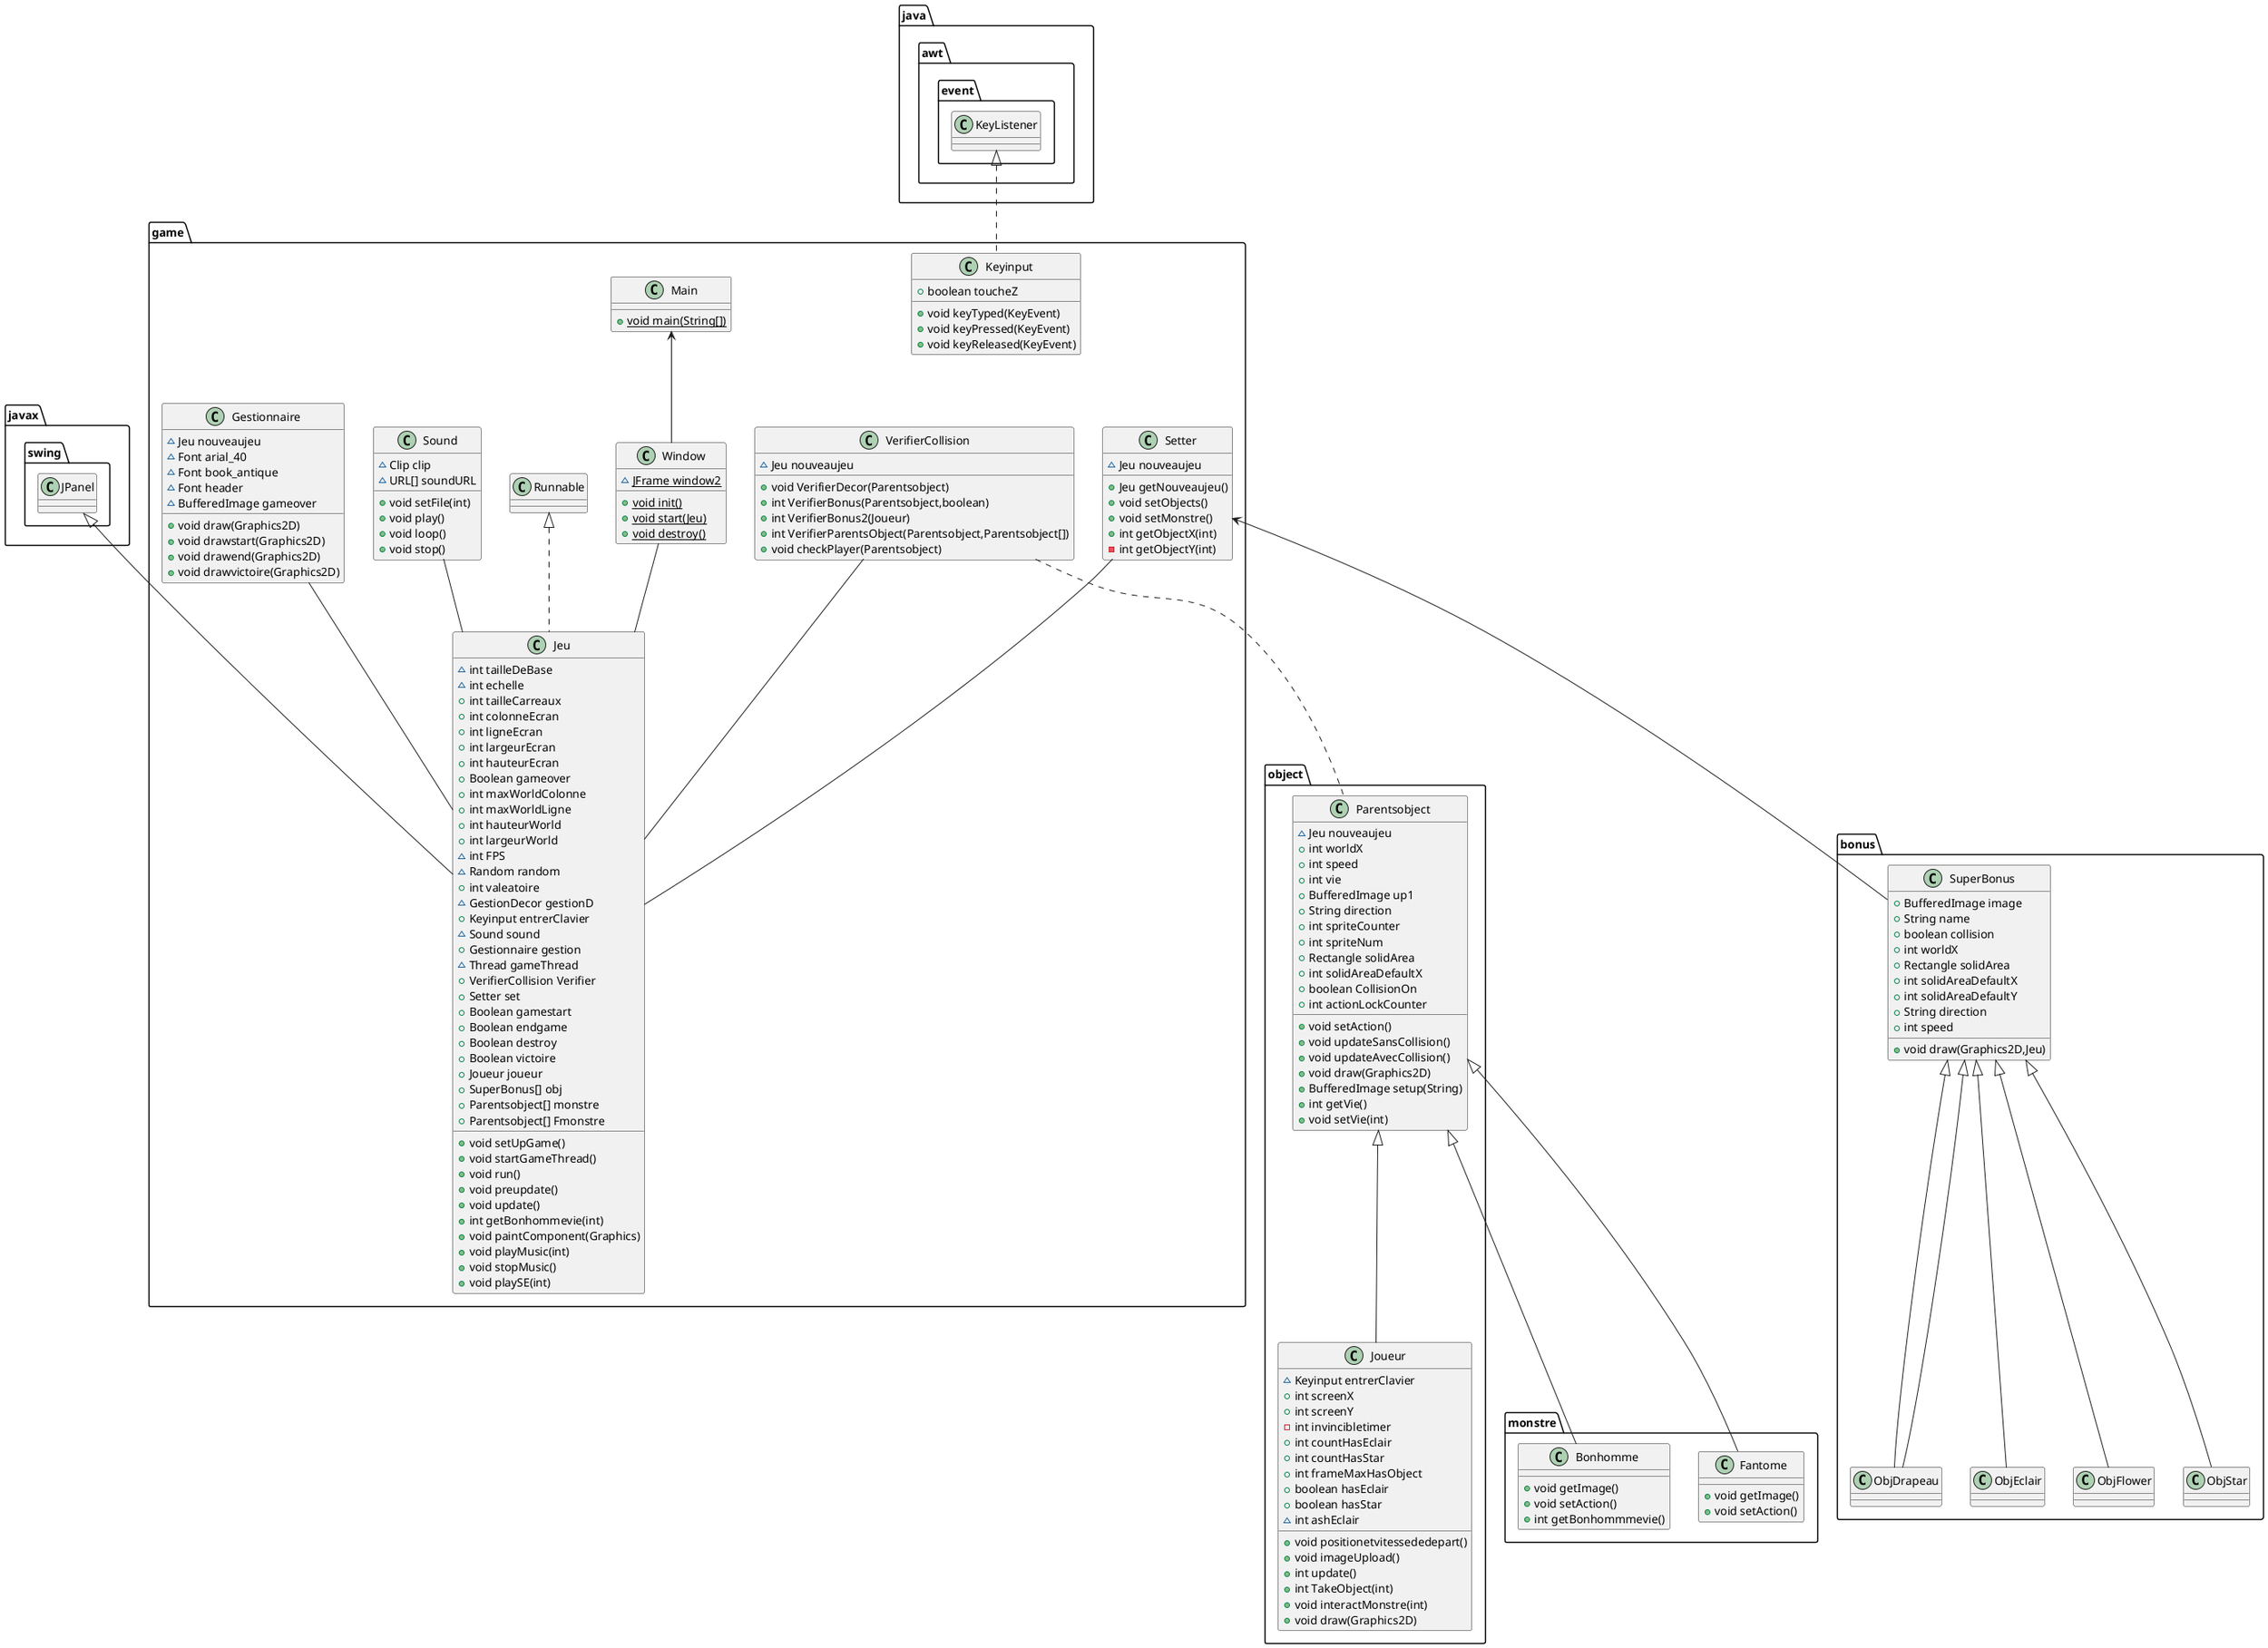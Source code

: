 @startuml
class object.Joueur {
~ Keyinput entrerClavier
+ int screenX
+ int screenY
- int invincibletimer
+ int countHasEclair
+ int countHasStar
+ int frameMaxHasObject
+ boolean hasEclair
+ boolean hasStar
~ int ashEclair
+ void positionetvitessededepart()
+ void imageUpload()
+ int update()
+ int TakeObject(int)
+ void interactMonstre(int)
+ void draw(Graphics2D)
}

class game.Jeu {
~ int tailleDeBase
~ int echelle
+ int tailleCarreaux
+ int colonneEcran
+ int ligneEcran
+ int largeurEcran
+ int hauteurEcran
+ Boolean gameover
+ int maxWorldColonne
+ int maxWorldLigne
+ int hauteurWorld
+ int largeurWorld
~ int FPS
~ Random random
+ int valeatoire
~ GestionDecor gestionD
+ Keyinput entrerClavier
~ Sound sound
+ Gestionnaire gestion
~ Thread gameThread
+ VerifierCollision Verifier
+ Setter set
+ Boolean gamestart
+ Boolean endgame
+ Boolean destroy
+ Boolean victoire
+ Joueur joueur
+ SuperBonus[] obj
+ Parentsobject[] monstre
+ Parentsobject[] Fmonstre
+ void setUpGame()
+ void startGameThread()
+ void run()
+ void preupdate()
+ void update()
+ int getBonhommevie(int)
+ void paintComponent(Graphics)
+ void playMusic(int)
+ void stopMusic()
+ void playSE(int)
}
class bonus.SuperBonus {
+ BufferedImage image
+ String name
+ boolean collision
+ int worldX
+ Rectangle solidArea
+ int solidAreaDefaultX
+ int solidAreaDefaultY
+ String direction
+ int speed
+ void draw(Graphics2D,Jeu)
}

class game.Keyinput {
+ boolean toucheZ
+ void keyTyped(KeyEvent)
+ void keyPressed(KeyEvent)
+ void keyReleased(KeyEvent)
}
class game.VerifierCollision {
~ Jeu nouveaujeu
+ void VerifierDecor(Parentsobject)
+ int VerifierBonus(Parentsobject,boolean)
+ int VerifierBonus2(Joueur)
+ int VerifierParentsObject(Parentsobject,Parentsobject[])
+ void checkPlayer(Parentsobject)
}
class monstre.Fantome {
+ void getImage()
+ void setAction()
}

class bonus.ObjFlower {
}
class bonus.ObjStar {
}
class game.Sound {
~ Clip clip
~ URL[] soundURL
+ void setFile(int)
+ void play()
+ void loop()
+ void stop()
}
class object.Parentsobject {
~ Jeu nouveaujeu
+ int worldX
+ int speed
+ int vie
+ BufferedImage up1
+ String direction
+ int spriteCounter
+ int spriteNum
+ Rectangle solidArea
+ int solidAreaDefaultX
+ boolean CollisionOn
+ int actionLockCounter
+ void setAction()
+ void updateSansCollision()
+ void updateAvecCollision()
+ void draw(Graphics2D)
+ BufferedImage setup(String)
+ int getVie()
+ void setVie(int)
}
class game.Gestionnaire {
~ Jeu nouveaujeu
~ Font arial_40
~ Font book_antique
~ Font header
~ BufferedImage gameover
+ void draw(Graphics2D)
+ void drawstart(Graphics2D)
+ void drawend(Graphics2D)
+ void drawvictoire(Graphics2D)
}
class bonus.ObjDrapeau {
}
class game.Main {
+ {static} void main(String[])
}
class bonus.ObjEclair {
}
class game.Window {
~ {static} JFrame window2
+ {static} void init()
+ {static} void start(Jeu)
+ {static} void destroy()
}
class monstre.Bonhomme {
+ void getImage()
+ void setAction()
+ int getBonhommmevie()
}
class bonus.ObjDrapeau {
}

class game.Setter {
~ Jeu nouveaujeu
+ Jeu getNouveaujeu()
+ void setObjects()
+ void setMonstre()
+ int getObjectX(int)
- int getObjectY(int)
}


object.Parentsobject <|-- object.Joueur
game.Runnable <|.. game.Jeu
javax.swing.JPanel <|-- game.Jeu
java.awt.event.KeyListener <|.. game.Keyinput
object.Parentsobject <|-- monstre.Fantome
bonus.SuperBonus <|-- bonus.ObjFlower
bonus.SuperBonus <|-- bonus.ObjStar
bonus.SuperBonus <|-- bonus.ObjDrapeau
bonus.SuperBonus <|-- bonus.ObjEclair
object.Parentsobject <|-- monstre.Bonhomme
bonus.SuperBonus <|-- bonus.ObjDrapeau
game.Gestionnaire -- game.Jeu
game.VerifierCollision .. object.Parentsobject
game.Window -- game.Jeu
game.Main <-- game.Window
game.Setter <-- bonus.SuperBonus
game.Setter -- game.Jeu
game.Sound -- game.Jeu
game.VerifierCollision -- game.Jeu
@enduml